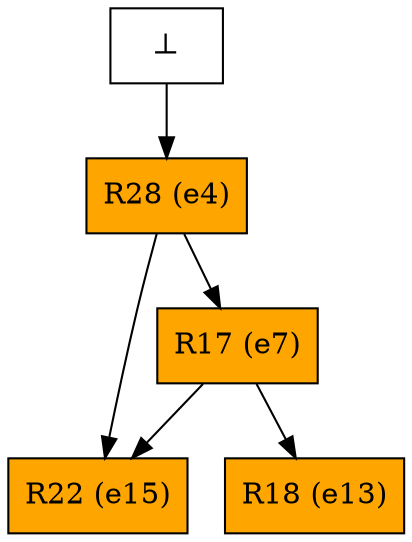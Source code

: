 digraph test {
  e4 -> e15;
  e4 -> e7;
  e7 -> e13;
  e7 -> e15;
  e0 -> e4;
  e4 [color="black" fillcolor="orange" label="R28 (e4)" shape=box style=filled];
  e7 [color="black" fillcolor="orange" label="R17 (e7)" shape=box style=filled];
  e13 [color="black" fillcolor="orange" label="R18 (e13)" shape=box style=filled];
  e15 [color="black" fillcolor="orange" label="R22 (e15)" shape=box style=filled];
  e0 [fillcolor=white label="⊥" shape=box style=filled];
}
